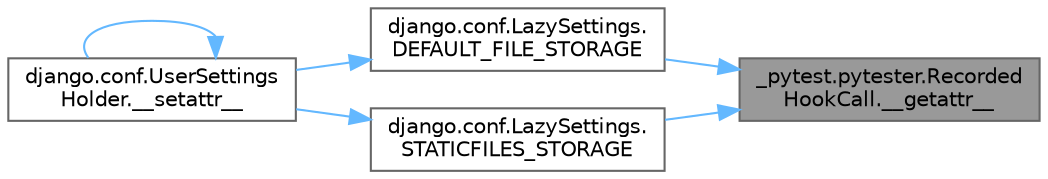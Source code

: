 digraph "_pytest.pytester.RecordedHookCall.__getattr__"
{
 // LATEX_PDF_SIZE
  bgcolor="transparent";
  edge [fontname=Helvetica,fontsize=10,labelfontname=Helvetica,labelfontsize=10];
  node [fontname=Helvetica,fontsize=10,shape=box,height=0.2,width=0.4];
  rankdir="RL";
  Node1 [id="Node000001",label="_pytest.pytester.Recorded\lHookCall.__getattr__",height=0.2,width=0.4,color="gray40", fillcolor="grey60", style="filled", fontcolor="black",tooltip=" "];
  Node1 -> Node2 [id="edge1_Node000001_Node000002",dir="back",color="steelblue1",style="solid",tooltip=" "];
  Node2 [id="Node000002",label="django.conf.LazySettings.\lDEFAULT_FILE_STORAGE",height=0.2,width=0.4,color="grey40", fillcolor="white", style="filled",URL="$classdjango_1_1conf_1_1_lazy_settings.html#a262999dfae4088a806facff7288a28b2",tooltip=" "];
  Node2 -> Node3 [id="edge2_Node000002_Node000003",dir="back",color="steelblue1",style="solid",tooltip=" "];
  Node3 [id="Node000003",label="django.conf.UserSettings\lHolder.__setattr__",height=0.2,width=0.4,color="grey40", fillcolor="white", style="filled",URL="$classdjango_1_1conf_1_1_user_settings_holder.html#ab7fbd1f7ca5be36af1f08f8cc543bd40",tooltip=" "];
  Node3 -> Node3 [id="edge3_Node000003_Node000003",dir="back",color="steelblue1",style="solid",tooltip=" "];
  Node1 -> Node4 [id="edge4_Node000001_Node000004",dir="back",color="steelblue1",style="solid",tooltip=" "];
  Node4 [id="Node000004",label="django.conf.LazySettings.\lSTATICFILES_STORAGE",height=0.2,width=0.4,color="grey40", fillcolor="white", style="filled",URL="$classdjango_1_1conf_1_1_lazy_settings.html#acf7e82a80fdd6a53ad31cd5f784aaaf7",tooltip=" "];
  Node4 -> Node3 [id="edge5_Node000004_Node000003",dir="back",color="steelblue1",style="solid",tooltip=" "];
}
